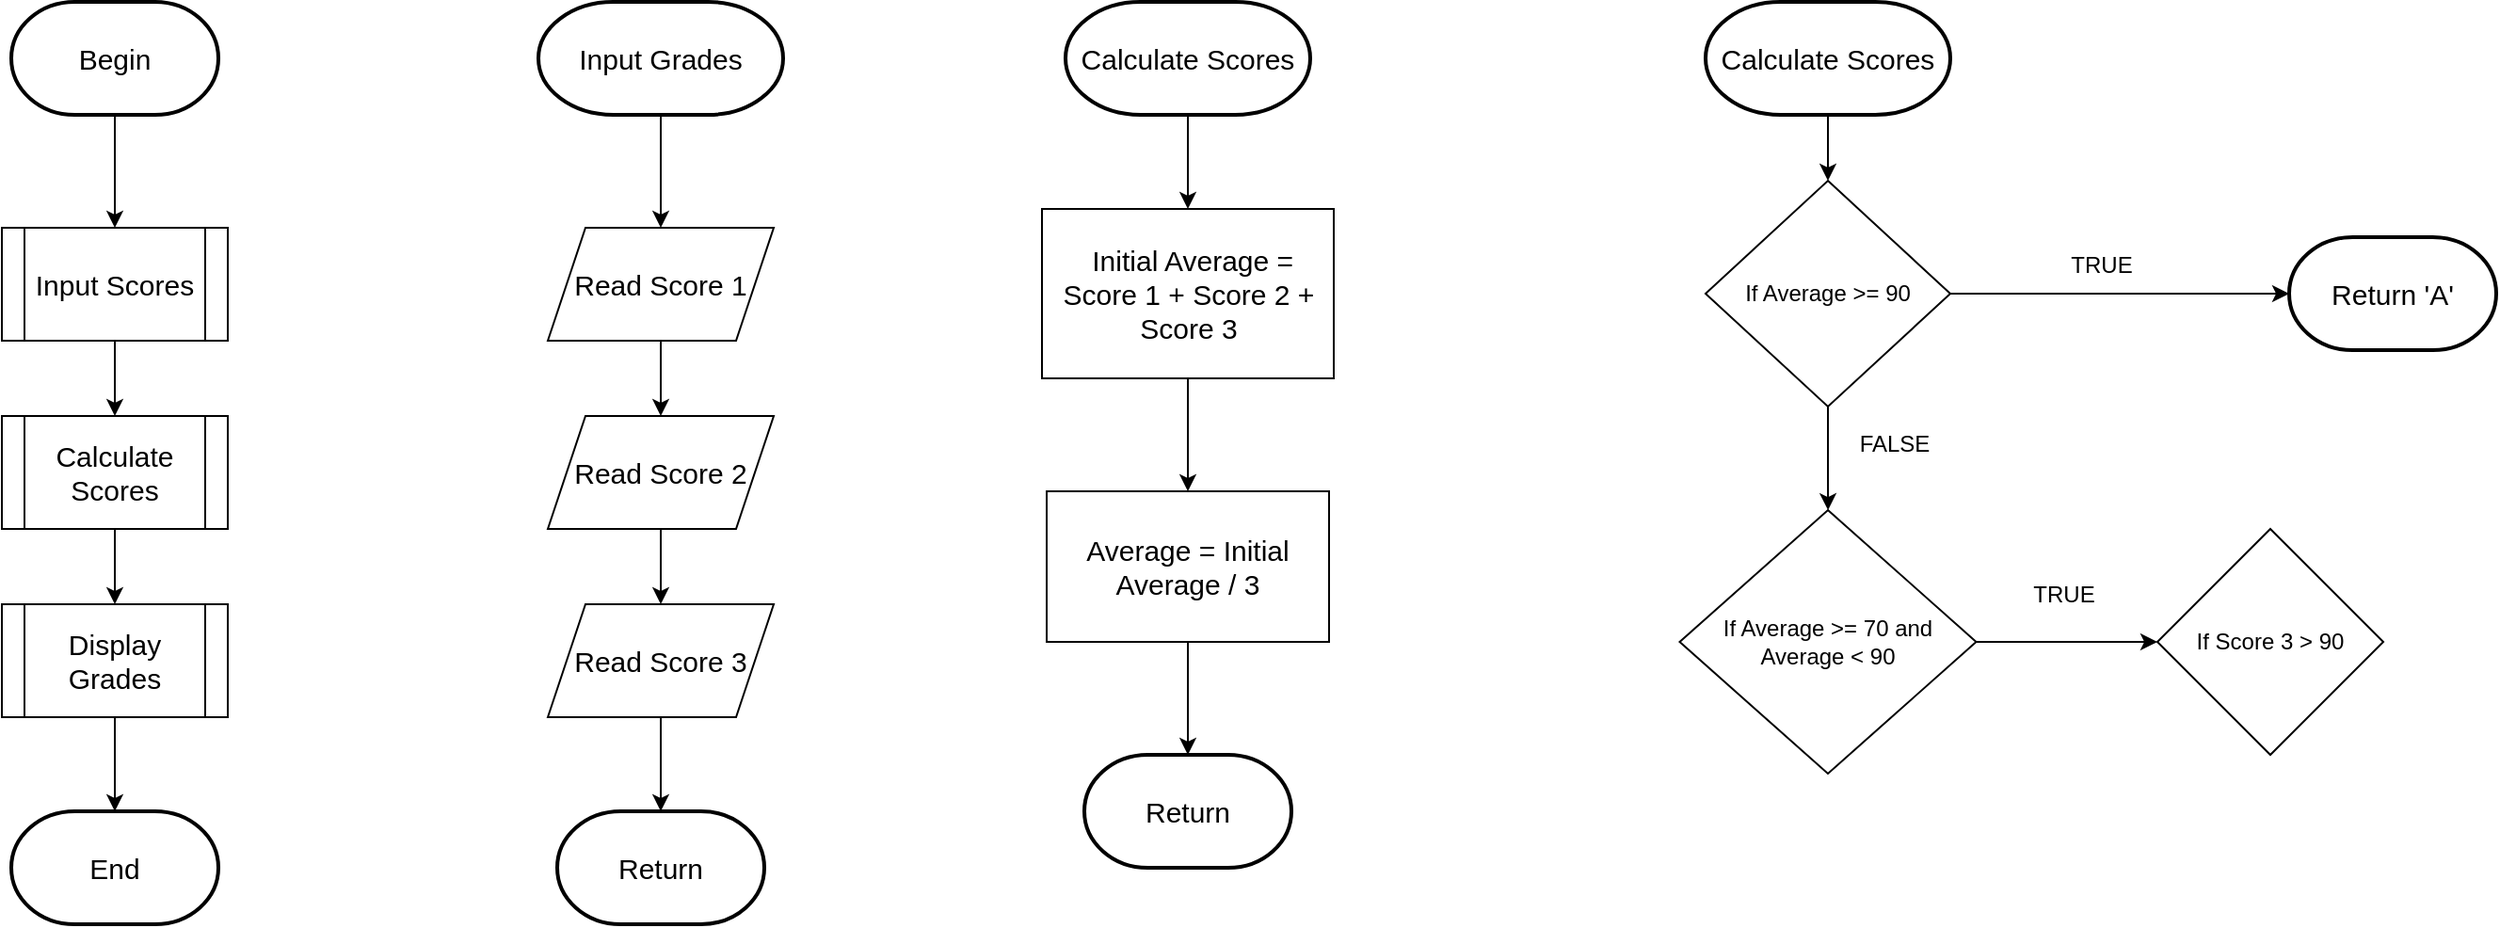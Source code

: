 <mxfile version="22.1.11" type="github">
  <diagram name="Page-1" id="Nwj5gcLWeEALXsEh9GSG">
    <mxGraphModel dx="866" dy="454" grid="1" gridSize="10" guides="1" tooltips="1" connect="1" arrows="1" fold="1" page="1" pageScale="1" pageWidth="850" pageHeight="1100" math="0" shadow="0">
      <root>
        <mxCell id="0" />
        <mxCell id="1" parent="0" />
        <mxCell id="CmB2vvX18PdY5mKfWEKx-6" value="" style="edgeStyle=orthogonalEdgeStyle;rounded=0;orthogonalLoop=1;jettySize=auto;html=1;entryX=0.5;entryY=0;entryDx=0;entryDy=0;fontSize=15;" parent="1" source="CmB2vvX18PdY5mKfWEKx-4" target="CmB2vvX18PdY5mKfWEKx-8" edge="1">
          <mxGeometry relative="1" as="geometry">
            <mxPoint x="135" y="170" as="targetPoint" />
          </mxGeometry>
        </mxCell>
        <mxCell id="CmB2vvX18PdY5mKfWEKx-4" value="&lt;font style=&quot;font-size: 15px;&quot;&gt;Begin&lt;/font&gt;" style="strokeWidth=2;html=1;shape=mxgraph.flowchart.terminator;whiteSpace=wrap;fontSize=15;" parent="1" vertex="1">
          <mxGeometry x="80" y="60" width="110" height="60" as="geometry" />
        </mxCell>
        <mxCell id="CmB2vvX18PdY5mKfWEKx-14" value="" style="edgeStyle=orthogonalEdgeStyle;rounded=0;orthogonalLoop=1;jettySize=auto;html=1;fontSize=15;" parent="1" source="CmB2vvX18PdY5mKfWEKx-8" target="CmB2vvX18PdY5mKfWEKx-10" edge="1">
          <mxGeometry relative="1" as="geometry" />
        </mxCell>
        <mxCell id="CmB2vvX18PdY5mKfWEKx-8" value="Input Scores" style="shape=process;whiteSpace=wrap;html=1;backgroundOutline=1;fontSize=15;" parent="1" vertex="1">
          <mxGeometry x="75" y="180" width="120" height="60" as="geometry" />
        </mxCell>
        <mxCell id="CmB2vvX18PdY5mKfWEKx-13" value="" style="edgeStyle=orthogonalEdgeStyle;rounded=0;orthogonalLoop=1;jettySize=auto;html=1;fontSize=15;" parent="1" source="CmB2vvX18PdY5mKfWEKx-10" target="CmB2vvX18PdY5mKfWEKx-11" edge="1">
          <mxGeometry relative="1" as="geometry" />
        </mxCell>
        <mxCell id="CmB2vvX18PdY5mKfWEKx-10" value="Calculate Scores" style="shape=process;whiteSpace=wrap;html=1;backgroundOutline=1;fontSize=15;" parent="1" vertex="1">
          <mxGeometry x="75" y="280" width="120" height="60" as="geometry" />
        </mxCell>
        <mxCell id="CmB2vvX18PdY5mKfWEKx-16" value="" style="edgeStyle=orthogonalEdgeStyle;rounded=0;orthogonalLoop=1;jettySize=auto;html=1;fontSize=15;" parent="1" source="CmB2vvX18PdY5mKfWEKx-11" target="CmB2vvX18PdY5mKfWEKx-15" edge="1">
          <mxGeometry relative="1" as="geometry" />
        </mxCell>
        <mxCell id="CmB2vvX18PdY5mKfWEKx-11" value="Display Grades" style="shape=process;whiteSpace=wrap;html=1;backgroundOutline=1;fontSize=15;" parent="1" vertex="1">
          <mxGeometry x="75" y="380" width="120" height="60" as="geometry" />
        </mxCell>
        <mxCell id="CmB2vvX18PdY5mKfWEKx-15" value="&lt;font style=&quot;font-size: 15px;&quot;&gt;End&lt;/font&gt;" style="strokeWidth=2;html=1;shape=mxgraph.flowchart.terminator;whiteSpace=wrap;fontSize=15;" parent="1" vertex="1">
          <mxGeometry x="80" y="490" width="110" height="60" as="geometry" />
        </mxCell>
        <mxCell id="CmB2vvX18PdY5mKfWEKx-19" value="" style="edgeStyle=orthogonalEdgeStyle;rounded=0;orthogonalLoop=1;jettySize=auto;html=1;exitX=0.5;exitY=1;exitDx=0;exitDy=0;exitPerimeter=0;fontSize=15;" parent="1" source="CmB2vvX18PdY5mKfWEKx-17" target="CmB2vvX18PdY5mKfWEKx-18" edge="1">
          <mxGeometry relative="1" as="geometry">
            <mxPoint x="425" y="110" as="sourcePoint" />
          </mxGeometry>
        </mxCell>
        <mxCell id="CmB2vvX18PdY5mKfWEKx-17" value="&lt;font style=&quot;font-size: 15px;&quot;&gt;Input Grades&lt;/font&gt;" style="strokeWidth=2;html=1;shape=mxgraph.flowchart.terminator;whiteSpace=wrap;fontSize=15;" parent="1" vertex="1">
          <mxGeometry x="360" y="60" width="130" height="60" as="geometry" />
        </mxCell>
        <mxCell id="CmB2vvX18PdY5mKfWEKx-23" value="" style="edgeStyle=orthogonalEdgeStyle;rounded=0;orthogonalLoop=1;jettySize=auto;html=1;fontSize=15;" parent="1" source="CmB2vvX18PdY5mKfWEKx-18" target="CmB2vvX18PdY5mKfWEKx-21" edge="1">
          <mxGeometry relative="1" as="geometry" />
        </mxCell>
        <mxCell id="CmB2vvX18PdY5mKfWEKx-18" value="Read Score 1" style="shape=parallelogram;perimeter=parallelogramPerimeter;whiteSpace=wrap;html=1;fixedSize=1;fontSize=15;" parent="1" vertex="1">
          <mxGeometry x="365" y="180" width="120" height="60" as="geometry" />
        </mxCell>
        <mxCell id="CmB2vvX18PdY5mKfWEKx-25" value="" style="edgeStyle=orthogonalEdgeStyle;rounded=0;orthogonalLoop=1;jettySize=auto;html=1;fontSize=15;" parent="1" source="CmB2vvX18PdY5mKfWEKx-20" target="CmB2vvX18PdY5mKfWEKx-24" edge="1">
          <mxGeometry relative="1" as="geometry" />
        </mxCell>
        <mxCell id="CmB2vvX18PdY5mKfWEKx-20" value="Read Score 3" style="shape=parallelogram;perimeter=parallelogramPerimeter;whiteSpace=wrap;html=1;fixedSize=1;fontSize=15;" parent="1" vertex="1">
          <mxGeometry x="365" y="380" width="120" height="60" as="geometry" />
        </mxCell>
        <mxCell id="CmB2vvX18PdY5mKfWEKx-22" value="" style="edgeStyle=orthogonalEdgeStyle;rounded=0;orthogonalLoop=1;jettySize=auto;html=1;entryX=0.5;entryY=0;entryDx=0;entryDy=0;fontSize=15;" parent="1" source="CmB2vvX18PdY5mKfWEKx-21" target="CmB2vvX18PdY5mKfWEKx-20" edge="1">
          <mxGeometry relative="1" as="geometry">
            <mxPoint x="425" y="380" as="targetPoint" />
          </mxGeometry>
        </mxCell>
        <mxCell id="CmB2vvX18PdY5mKfWEKx-21" value="Read Score 2" style="shape=parallelogram;perimeter=parallelogramPerimeter;whiteSpace=wrap;html=1;fixedSize=1;fontSize=15;" parent="1" vertex="1">
          <mxGeometry x="365" y="280" width="120" height="60" as="geometry" />
        </mxCell>
        <mxCell id="CmB2vvX18PdY5mKfWEKx-24" value="&lt;span style=&quot;font-size: 15px;&quot;&gt;Return&lt;/span&gt;" style="strokeWidth=2;html=1;shape=mxgraph.flowchart.terminator;whiteSpace=wrap;fontSize=15;" parent="1" vertex="1">
          <mxGeometry x="370" y="490" width="110" height="60" as="geometry" />
        </mxCell>
        <mxCell id="CmB2vvX18PdY5mKfWEKx-32" value="" style="edgeStyle=orthogonalEdgeStyle;rounded=0;orthogonalLoop=1;jettySize=auto;html=1;fontSize=15;" parent="1" source="CmB2vvX18PdY5mKfWEKx-26" target="CmB2vvX18PdY5mKfWEKx-27" edge="1">
          <mxGeometry relative="1" as="geometry" />
        </mxCell>
        <mxCell id="CmB2vvX18PdY5mKfWEKx-26" value="&lt;font style=&quot;font-size: 15px;&quot;&gt;Calculate Scores&lt;/font&gt;" style="strokeWidth=2;html=1;shape=mxgraph.flowchart.terminator;whiteSpace=wrap;fontSize=15;" parent="1" vertex="1">
          <mxGeometry x="640" y="60" width="130" height="60" as="geometry" />
        </mxCell>
        <mxCell id="CmB2vvX18PdY5mKfWEKx-31" value="" style="edgeStyle=orthogonalEdgeStyle;rounded=0;orthogonalLoop=1;jettySize=auto;html=1;fontSize=15;" parent="1" source="CmB2vvX18PdY5mKfWEKx-27" target="CmB2vvX18PdY5mKfWEKx-28" edge="1">
          <mxGeometry relative="1" as="geometry" />
        </mxCell>
        <mxCell id="CmB2vvX18PdY5mKfWEKx-27" value="&amp;nbsp;Initial Average = Score 1 + Score 2 + Score 3" style="rounded=0;whiteSpace=wrap;html=1;fontSize=15;" parent="1" vertex="1">
          <mxGeometry x="627.5" y="170" width="155" height="90" as="geometry" />
        </mxCell>
        <mxCell id="CmB2vvX18PdY5mKfWEKx-30" value="" style="edgeStyle=orthogonalEdgeStyle;rounded=0;orthogonalLoop=1;jettySize=auto;html=1;fontSize=15;" parent="1" source="CmB2vvX18PdY5mKfWEKx-28" target="CmB2vvX18PdY5mKfWEKx-29" edge="1">
          <mxGeometry relative="1" as="geometry" />
        </mxCell>
        <mxCell id="CmB2vvX18PdY5mKfWEKx-28" value="Average = Initial Average / 3" style="rounded=0;whiteSpace=wrap;html=1;fontSize=15;" parent="1" vertex="1">
          <mxGeometry x="630" y="320" width="150" height="80" as="geometry" />
        </mxCell>
        <mxCell id="CmB2vvX18PdY5mKfWEKx-29" value="&lt;span style=&quot;font-size: 15px;&quot;&gt;Return&lt;/span&gt;" style="strokeWidth=2;html=1;shape=mxgraph.flowchart.terminator;whiteSpace=wrap;fontSize=15;" parent="1" vertex="1">
          <mxGeometry x="650" y="460" width="110" height="60" as="geometry" />
        </mxCell>
        <mxCell id="vQCIIrqRGGC9osW3dqM2-3" value="" style="edgeStyle=orthogonalEdgeStyle;rounded=0;orthogonalLoop=1;jettySize=auto;html=1;" edge="1" parent="1" source="vQCIIrqRGGC9osW3dqM2-1" target="vQCIIrqRGGC9osW3dqM2-2">
          <mxGeometry relative="1" as="geometry" />
        </mxCell>
        <mxCell id="vQCIIrqRGGC9osW3dqM2-1" value="&lt;font style=&quot;font-size: 15px;&quot;&gt;Calculate Scores&lt;/font&gt;" style="strokeWidth=2;html=1;shape=mxgraph.flowchart.terminator;whiteSpace=wrap;fontSize=15;" vertex="1" parent="1">
          <mxGeometry x="980" y="60" width="130" height="60" as="geometry" />
        </mxCell>
        <mxCell id="vQCIIrqRGGC9osW3dqM2-5" value="" style="edgeStyle=orthogonalEdgeStyle;rounded=0;orthogonalLoop=1;jettySize=auto;html=1;" edge="1" parent="1" source="vQCIIrqRGGC9osW3dqM2-2" target="vQCIIrqRGGC9osW3dqM2-4">
          <mxGeometry relative="1" as="geometry" />
        </mxCell>
        <mxCell id="vQCIIrqRGGC9osW3dqM2-9" value="" style="edgeStyle=orthogonalEdgeStyle;rounded=0;orthogonalLoop=1;jettySize=auto;html=1;" edge="1" parent="1" source="vQCIIrqRGGC9osW3dqM2-2" target="vQCIIrqRGGC9osW3dqM2-8">
          <mxGeometry relative="1" as="geometry" />
        </mxCell>
        <mxCell id="vQCIIrqRGGC9osW3dqM2-2" value="If Average &amp;gt;= 90" style="rhombus;whiteSpace=wrap;html=1;" vertex="1" parent="1">
          <mxGeometry x="980" y="155" width="130" height="120" as="geometry" />
        </mxCell>
        <mxCell id="vQCIIrqRGGC9osW3dqM2-4" value="&lt;span style=&quot;font-size: 15px;&quot;&gt;Return &#39;A&#39;&lt;/span&gt;" style="strokeWidth=2;html=1;shape=mxgraph.flowchart.terminator;whiteSpace=wrap;" vertex="1" parent="1">
          <mxGeometry x="1290" y="185" width="110" height="60" as="geometry" />
        </mxCell>
        <mxCell id="vQCIIrqRGGC9osW3dqM2-6" value="TRUE" style="text;html=1;align=center;verticalAlign=middle;resizable=0;points=[];autosize=1;strokeColor=none;fillColor=none;" vertex="1" parent="1">
          <mxGeometry x="1160" y="185" width="60" height="30" as="geometry" />
        </mxCell>
        <mxCell id="vQCIIrqRGGC9osW3dqM2-12" value="" style="edgeStyle=orthogonalEdgeStyle;rounded=0;orthogonalLoop=1;jettySize=auto;html=1;" edge="1" parent="1" source="vQCIIrqRGGC9osW3dqM2-8" target="vQCIIrqRGGC9osW3dqM2-11">
          <mxGeometry relative="1" as="geometry" />
        </mxCell>
        <mxCell id="vQCIIrqRGGC9osW3dqM2-8" value="If Average &amp;gt;= 70 and &lt;br&gt;Average &amp;lt; 90" style="rhombus;whiteSpace=wrap;html=1;" vertex="1" parent="1">
          <mxGeometry x="966.25" y="330" width="157.5" height="140" as="geometry" />
        </mxCell>
        <mxCell id="vQCIIrqRGGC9osW3dqM2-10" value="FALSE" style="text;html=1;align=center;verticalAlign=middle;resizable=0;points=[];autosize=1;strokeColor=none;fillColor=none;" vertex="1" parent="1">
          <mxGeometry x="1050" y="280" width="60" height="30" as="geometry" />
        </mxCell>
        <mxCell id="vQCIIrqRGGC9osW3dqM2-11" value="If Score 3 &amp;gt; 90" style="rhombus;whiteSpace=wrap;html=1;" vertex="1" parent="1">
          <mxGeometry x="1220" y="340" width="120" height="120" as="geometry" />
        </mxCell>
        <mxCell id="vQCIIrqRGGC9osW3dqM2-13" value="TRUE" style="text;html=1;align=center;verticalAlign=middle;resizable=0;points=[];autosize=1;strokeColor=none;fillColor=none;" vertex="1" parent="1">
          <mxGeometry x="1140" y="360" width="60" height="30" as="geometry" />
        </mxCell>
      </root>
    </mxGraphModel>
  </diagram>
</mxfile>
